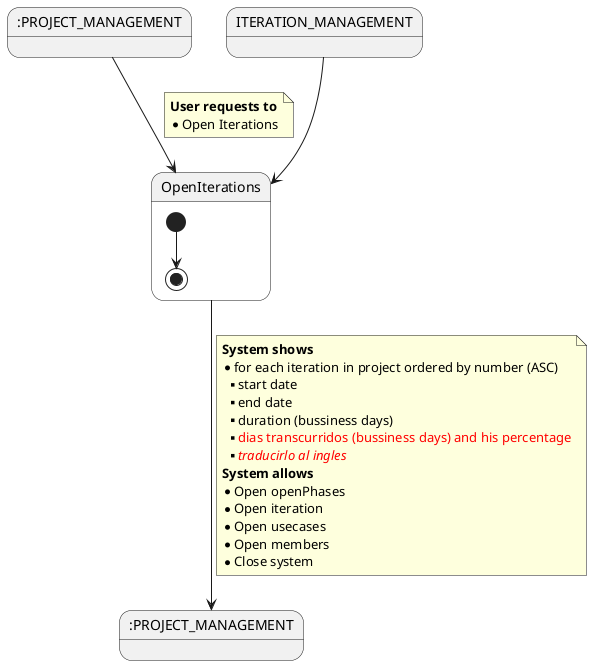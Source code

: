 @startuml

state PROJECT_MANAGEMENT as ":PROJECT_MANAGEMENT"
state 2 as ":PROJECT_MANAGEMENT"

PROJECT_MANAGEMENT --> OpenIterations
note on link
    <b>User requests to</b>
    * Open Iterations
end note

ITERATION_MANAGEMENT --> OpenIterations

state OpenIterations {
    [*] --> [*]
}

OpenIterations --> 2
    note on link
        <b>System shows</b>
        * for each iteration in project ordered by number (ASC)
        ** start date
        ** end date
        ** duration (bussiness days)
        ** <color:red>dias transcurridos (bussiness days) and his percentage</color>
        ** <color:red>//traducirlo al ingles//</color>
        <b>System allows</b>
        * Open openPhases
        * Open iteration
        * Open usecases
        * Open members
        * Close system
    end note
@enduml
